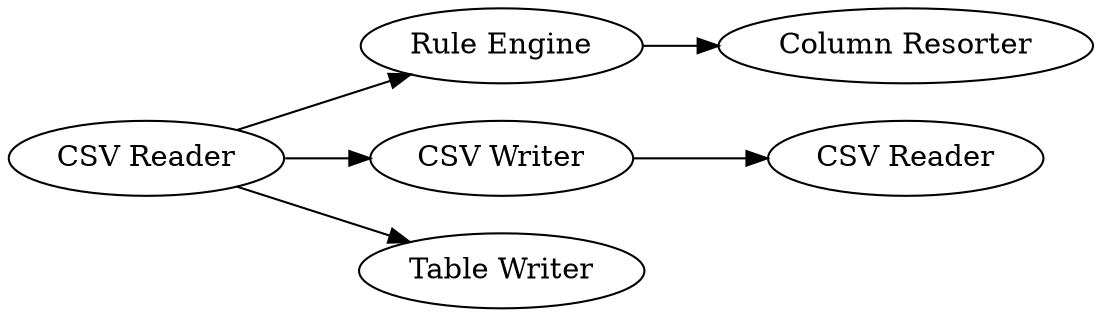digraph {
	"-2188377570977259206_5" [label="Rule Engine"]
	"-2188377570977259206_3" [label="CSV Writer"]
	"-2188377570977259206_2" [label="Table Writer"]
	"-2188377570977259206_6" [label="Column Resorter"]
	"-2188377570977259206_1" [label="CSV Reader"]
	"-2188377570977259206_4" [label="CSV Reader"]
	"-2188377570977259206_3" -> "-2188377570977259206_4"
	"-2188377570977259206_1" -> "-2188377570977259206_3"
	"-2188377570977259206_5" -> "-2188377570977259206_6"
	"-2188377570977259206_1" -> "-2188377570977259206_5"
	"-2188377570977259206_1" -> "-2188377570977259206_2"
	rankdir=LR
}
